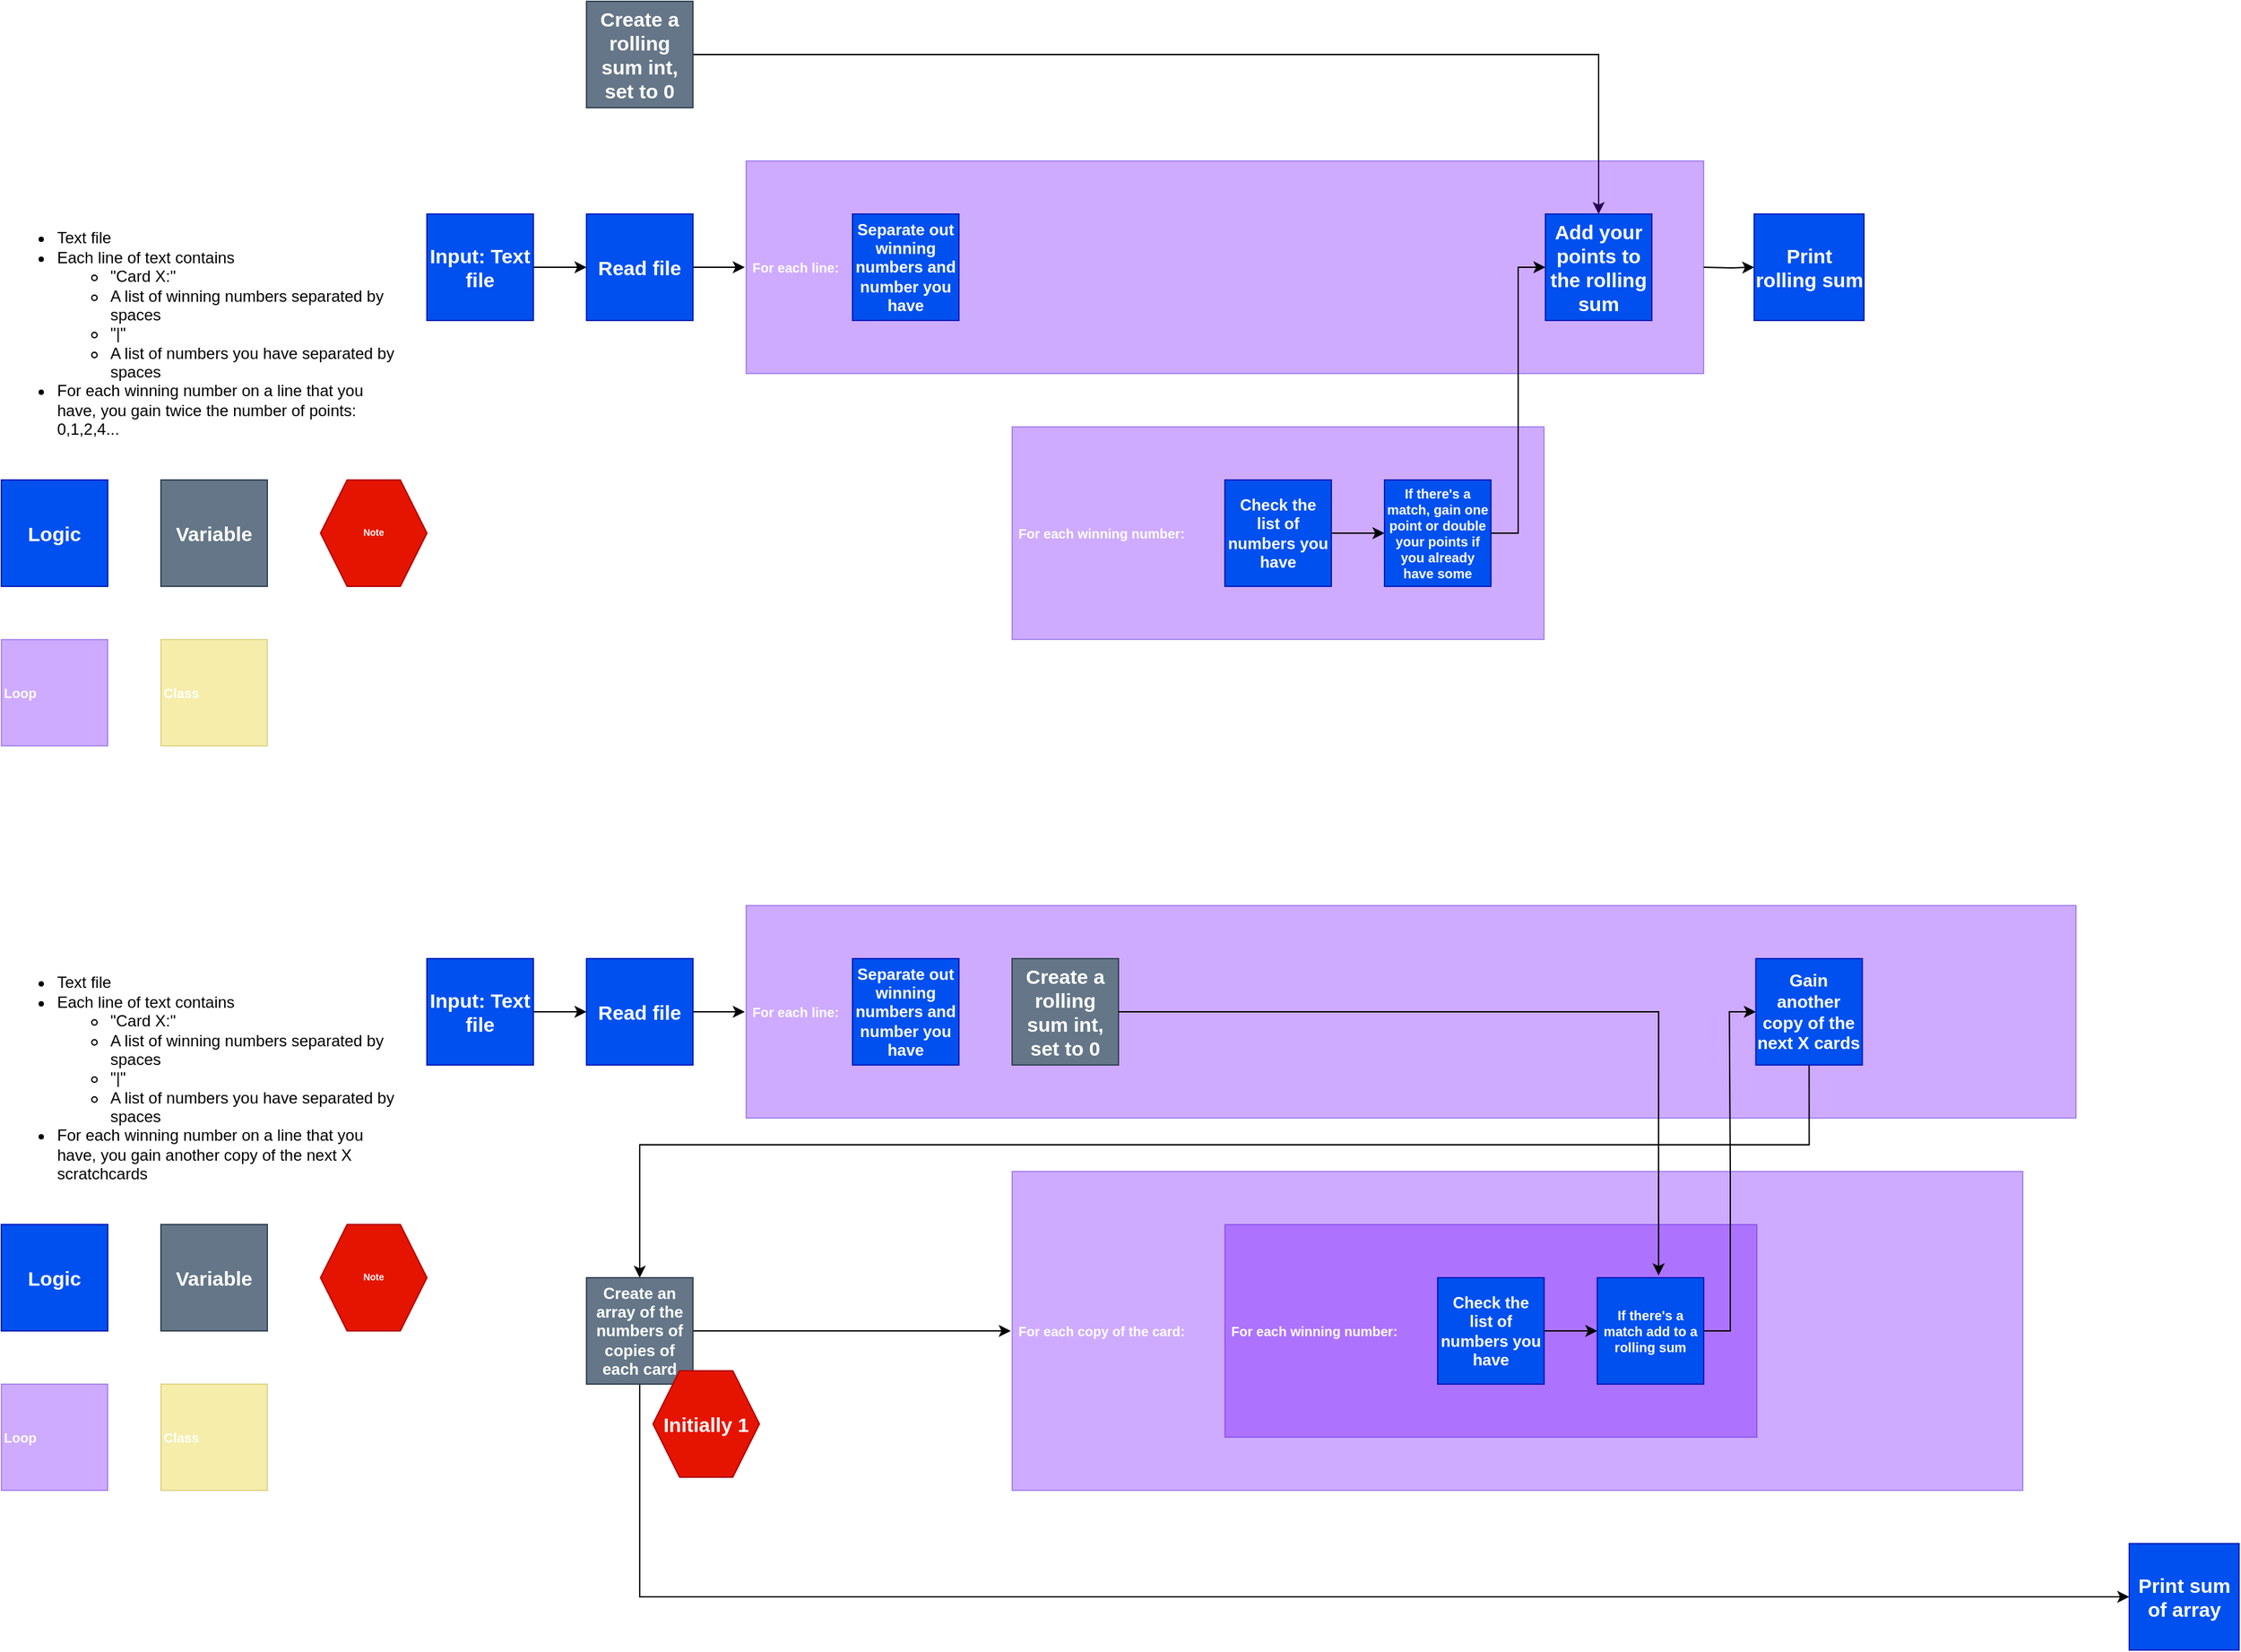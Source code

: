 <mxfile version="22.0.0" type="device">
  <diagram name="Page-1" id="NiJdcn9BkA1Ci90cSp-h">
    <mxGraphModel dx="1247" dy="727" grid="1" gridSize="10" guides="1" tooltips="1" connect="1" arrows="1" fold="1" page="1" pageScale="1" pageWidth="827" pageHeight="1169" math="0" shadow="0">
      <root>
        <mxCell id="0" />
        <mxCell id="1" parent="0" />
        <mxCell id="vqGp3Szi3Ta7pN7c1rhM-27" value="&amp;nbsp;For each copy of the card:" style="rounded=0;whiteSpace=wrap;html=1;fillColor=#6a00ff;fontColor=#ffffff;strokeColor=#3700CC;fontSize=10;fontStyle=1;align=left;opacity=33;perimeterSpacing=1;strokeWidth=1;" vertex="1" parent="1">
          <mxGeometry x="800" y="920" width="760" height="240" as="geometry" />
        </mxCell>
        <mxCell id="vqGp3Szi3Ta7pN7c1rhM-53" value="&amp;nbsp;For each winning number:" style="rounded=0;whiteSpace=wrap;html=1;fillColor=#6a00ff;fontColor=#ffffff;strokeColor=#3700CC;fontSize=10;fontStyle=1;align=left;opacity=33;perimeterSpacing=1;strokeWidth=1;" vertex="1" parent="1">
          <mxGeometry x="960" y="960" width="400" height="160" as="geometry" />
        </mxCell>
        <mxCell id="vqGp3Szi3Ta7pN7c1rhM-19" value="&amp;nbsp;For each winning number:" style="rounded=0;whiteSpace=wrap;html=1;fillColor=#6a00ff;fontColor=#ffffff;strokeColor=#3700CC;fontSize=10;fontStyle=1;align=left;opacity=33;perimeterSpacing=1;strokeWidth=1;" vertex="1" parent="1">
          <mxGeometry x="800" y="360" width="400" height="160" as="geometry" />
        </mxCell>
        <mxCell id="vqGp3Szi3Ta7pN7c1rhM-1" value="&lt;div style=&quot;&quot;&gt;&lt;ul&gt;&lt;li&gt;&lt;span style=&quot;background-color: initial;&quot;&gt;Text file&lt;/span&gt;&lt;/li&gt;&lt;li&gt;Each line of text contains&amp;nbsp;&lt;/li&gt;&lt;ul&gt;&lt;li&gt;&quot;Card X:&quot;&lt;/li&gt;&lt;li&gt;A list of winning numbers separated by spaces&lt;/li&gt;&lt;li&gt;&quot;|&quot;&lt;/li&gt;&lt;li&gt;A list of numbers you have separated by spaces&lt;/li&gt;&lt;/ul&gt;&lt;li&gt;For each winning number on a line that you have, you gain twice the number of points: 0,1,2,4...&lt;/li&gt;&lt;/ul&gt;&lt;/div&gt;" style="text;html=1;strokeColor=none;fillColor=none;align=left;verticalAlign=middle;whiteSpace=wrap;rounded=0;" vertex="1" parent="1">
          <mxGeometry x="40" y="200" width="300" height="180" as="geometry" />
        </mxCell>
        <mxCell id="vqGp3Szi3Ta7pN7c1rhM-6" value="Logic" style="rounded=0;whiteSpace=wrap;html=1;fillColor=#0050ef;fontColor=#ffffff;strokeColor=#001DBC;fontSize=15;fontStyle=1" vertex="1" parent="1">
          <mxGeometry x="40" y="400" width="80" height="80" as="geometry" />
        </mxCell>
        <mxCell id="vqGp3Szi3Ta7pN7c1rhM-7" value="Variable" style="rounded=0;whiteSpace=wrap;html=1;fillColor=#647687;fontColor=#ffffff;strokeColor=#314354;fontSize=15;fontStyle=1" vertex="1" parent="1">
          <mxGeometry x="160" y="400" width="80" height="80" as="geometry" />
        </mxCell>
        <mxCell id="vqGp3Szi3Ta7pN7c1rhM-8" value="Loop" style="rounded=0;whiteSpace=wrap;html=1;fillColor=#6a00ff;fontColor=#ffffff;strokeColor=#3700CC;fontSize=10;fontStyle=1;align=left;opacity=33;perimeterSpacing=1;strokeWidth=1;" vertex="1" parent="1">
          <mxGeometry x="40" y="520" width="80" height="80" as="geometry" />
        </mxCell>
        <mxCell id="vqGp3Szi3Ta7pN7c1rhM-9" value="Note" style="shape=hexagon;perimeter=hexagonPerimeter2;whiteSpace=wrap;html=1;fixedSize=1;fillColor=#e51400;fontColor=#ffffff;strokeColor=#B20000;fontStyle=1;fontSize=7;" vertex="1" parent="1">
          <mxGeometry x="280" y="400" width="80" height="80" as="geometry" />
        </mxCell>
        <mxCell id="vqGp3Szi3Ta7pN7c1rhM-10" value="Class" style="rounded=0;whiteSpace=wrap;html=1;fillColor=#e3c800;fontColor=#FFFFFF;strokeColor=#B09500;fontSize=10;fontStyle=1;align=left;opacity=33;perimeterSpacing=1;strokeWidth=1;" vertex="1" parent="1">
          <mxGeometry x="160" y="520" width="80" height="80" as="geometry" />
        </mxCell>
        <mxCell id="vqGp3Szi3Ta7pN7c1rhM-11" style="edgeStyle=orthogonalEdgeStyle;rounded=0;orthogonalLoop=1;jettySize=auto;html=1;exitX=1;exitY=0.5;exitDx=0;exitDy=0;entryX=0;entryY=0.5;entryDx=0;entryDy=0;" edge="1" parent="1" source="vqGp3Szi3Ta7pN7c1rhM-12" target="vqGp3Szi3Ta7pN7c1rhM-13">
          <mxGeometry relative="1" as="geometry" />
        </mxCell>
        <mxCell id="vqGp3Szi3Ta7pN7c1rhM-12" value="Input: Text file" style="rounded=0;whiteSpace=wrap;html=1;fillColor=#0050ef;fontColor=#ffffff;strokeColor=#001DBC;fontSize=15;fontStyle=1" vertex="1" parent="1">
          <mxGeometry x="360" y="200" width="80" height="80" as="geometry" />
        </mxCell>
        <mxCell id="vqGp3Szi3Ta7pN7c1rhM-16" value="" style="edgeStyle=orthogonalEdgeStyle;rounded=0;orthogonalLoop=1;jettySize=auto;html=1;" edge="1" parent="1" source="vqGp3Szi3Ta7pN7c1rhM-13" target="vqGp3Szi3Ta7pN7c1rhM-15">
          <mxGeometry relative="1" as="geometry" />
        </mxCell>
        <mxCell id="vqGp3Szi3Ta7pN7c1rhM-13" value="Read file" style="rounded=0;whiteSpace=wrap;html=1;fillColor=#0050ef;fontColor=#ffffff;strokeColor=#001DBC;fontSize=15;fontStyle=1" vertex="1" parent="1">
          <mxGeometry x="480" y="200" width="80" height="80" as="geometry" />
        </mxCell>
        <mxCell id="vqGp3Szi3Ta7pN7c1rhM-23" style="edgeStyle=orthogonalEdgeStyle;rounded=0;orthogonalLoop=1;jettySize=auto;html=1;exitX=1;exitY=0.5;exitDx=0;exitDy=0;entryX=0.5;entryY=0;entryDx=0;entryDy=0;" edge="1" parent="1" source="vqGp3Szi3Ta7pN7c1rhM-14" target="vqGp3Szi3Ta7pN7c1rhM-22">
          <mxGeometry relative="1" as="geometry" />
        </mxCell>
        <mxCell id="vqGp3Szi3Ta7pN7c1rhM-14" value="Create a rolling sum int, set to 0" style="rounded=0;whiteSpace=wrap;html=1;fillColor=#647687;fontColor=#ffffff;strokeColor=#314354;fontSize=15;fontStyle=1" vertex="1" parent="1">
          <mxGeometry x="480" y="40" width="80" height="80" as="geometry" />
        </mxCell>
        <mxCell id="vqGp3Szi3Ta7pN7c1rhM-15" value="&amp;nbsp;For each line:" style="rounded=0;whiteSpace=wrap;html=1;fillColor=#6a00ff;fontColor=#ffffff;strokeColor=#3700CC;fontSize=10;fontStyle=1;align=left;opacity=33;perimeterSpacing=1;strokeWidth=1;" vertex="1" parent="1">
          <mxGeometry x="600" y="160" width="720" height="160" as="geometry" />
        </mxCell>
        <mxCell id="vqGp3Szi3Ta7pN7c1rhM-17" value="Separate out winning numbers and number you have" style="rounded=0;whiteSpace=wrap;html=1;fillColor=#0050ef;fontColor=#ffffff;strokeColor=#001DBC;fontSize=12;fontStyle=1" vertex="1" parent="1">
          <mxGeometry x="680" y="200" width="80" height="80" as="geometry" />
        </mxCell>
        <mxCell id="vqGp3Szi3Ta7pN7c1rhM-21" value="" style="edgeStyle=orthogonalEdgeStyle;rounded=0;orthogonalLoop=1;jettySize=auto;html=1;" edge="1" parent="1" source="vqGp3Szi3Ta7pN7c1rhM-18" target="vqGp3Szi3Ta7pN7c1rhM-20">
          <mxGeometry relative="1" as="geometry" />
        </mxCell>
        <mxCell id="vqGp3Szi3Ta7pN7c1rhM-18" value="Check the list of numbers you have" style="rounded=0;whiteSpace=wrap;html=1;fillColor=#0050ef;fontColor=#ffffff;strokeColor=#001DBC;fontSize=12;fontStyle=1" vertex="1" parent="1">
          <mxGeometry x="960" y="400" width="80" height="80" as="geometry" />
        </mxCell>
        <mxCell id="vqGp3Szi3Ta7pN7c1rhM-24" style="edgeStyle=orthogonalEdgeStyle;rounded=0;orthogonalLoop=1;jettySize=auto;html=1;exitX=1;exitY=0.5;exitDx=0;exitDy=0;entryX=0;entryY=0.5;entryDx=0;entryDy=0;" edge="1" parent="1" source="vqGp3Szi3Ta7pN7c1rhM-20" target="vqGp3Szi3Ta7pN7c1rhM-22">
          <mxGeometry relative="1" as="geometry" />
        </mxCell>
        <mxCell id="vqGp3Szi3Ta7pN7c1rhM-20" value="If there&#39;s a match, gain one point or double your points if you already have some" style="rounded=0;whiteSpace=wrap;html=1;fillColor=#0050ef;fontColor=#ffffff;strokeColor=#001DBC;fontSize=10;fontStyle=1" vertex="1" parent="1">
          <mxGeometry x="1080" y="400" width="80" height="80" as="geometry" />
        </mxCell>
        <mxCell id="vqGp3Szi3Ta7pN7c1rhM-22" value="Add your points to the rolling sum" style="rounded=0;whiteSpace=wrap;html=1;fillColor=#0050ef;fontColor=#ffffff;strokeColor=#001DBC;fontSize=15;fontStyle=1" vertex="1" parent="1">
          <mxGeometry x="1201" y="200" width="80" height="80" as="geometry" />
        </mxCell>
        <mxCell id="vqGp3Szi3Ta7pN7c1rhM-25" value="" style="edgeStyle=orthogonalEdgeStyle;rounded=0;orthogonalLoop=1;jettySize=auto;html=1;" edge="1" parent="1" target="vqGp3Szi3Ta7pN7c1rhM-26">
          <mxGeometry relative="1" as="geometry">
            <mxPoint x="1320" y="240" as="sourcePoint" />
          </mxGeometry>
        </mxCell>
        <mxCell id="vqGp3Szi3Ta7pN7c1rhM-26" value="Print rolling sum" style="rounded=0;whiteSpace=wrap;html=1;fillColor=#0050ef;fontColor=#ffffff;strokeColor=#001DBC;fontSize=15;fontStyle=1" vertex="1" parent="1">
          <mxGeometry x="1358" y="200" width="82.5" height="80" as="geometry" />
        </mxCell>
        <mxCell id="vqGp3Szi3Ta7pN7c1rhM-28" value="&lt;div style=&quot;&quot;&gt;&lt;ul&gt;&lt;li&gt;&lt;span style=&quot;background-color: initial;&quot;&gt;Text file&lt;/span&gt;&lt;/li&gt;&lt;li&gt;Each line of text contains&amp;nbsp;&lt;/li&gt;&lt;ul&gt;&lt;li&gt;&quot;Card X:&quot;&lt;/li&gt;&lt;li&gt;A list of winning numbers separated by spaces&lt;/li&gt;&lt;li&gt;&quot;|&quot;&lt;/li&gt;&lt;li&gt;A list of numbers you have separated by spaces&lt;/li&gt;&lt;/ul&gt;&lt;li&gt;For each winning number on a line that you have, you gain another copy of the next X scratchcards&lt;/li&gt;&lt;/ul&gt;&lt;/div&gt;" style="text;html=1;strokeColor=none;fillColor=none;align=left;verticalAlign=middle;whiteSpace=wrap;rounded=0;" vertex="1" parent="1">
          <mxGeometry x="40" y="760" width="300" height="180" as="geometry" />
        </mxCell>
        <mxCell id="vqGp3Szi3Ta7pN7c1rhM-29" value="Logic" style="rounded=0;whiteSpace=wrap;html=1;fillColor=#0050ef;fontColor=#ffffff;strokeColor=#001DBC;fontSize=15;fontStyle=1" vertex="1" parent="1">
          <mxGeometry x="40" y="960" width="80" height="80" as="geometry" />
        </mxCell>
        <mxCell id="vqGp3Szi3Ta7pN7c1rhM-30" value="Variable" style="rounded=0;whiteSpace=wrap;html=1;fillColor=#647687;fontColor=#ffffff;strokeColor=#314354;fontSize=15;fontStyle=1" vertex="1" parent="1">
          <mxGeometry x="160" y="960" width="80" height="80" as="geometry" />
        </mxCell>
        <mxCell id="vqGp3Szi3Ta7pN7c1rhM-31" value="Loop" style="rounded=0;whiteSpace=wrap;html=1;fillColor=#6a00ff;fontColor=#ffffff;strokeColor=#3700CC;fontSize=10;fontStyle=1;align=left;opacity=33;perimeterSpacing=1;strokeWidth=1;" vertex="1" parent="1">
          <mxGeometry x="40" y="1080" width="80" height="80" as="geometry" />
        </mxCell>
        <mxCell id="vqGp3Szi3Ta7pN7c1rhM-32" value="Note" style="shape=hexagon;perimeter=hexagonPerimeter2;whiteSpace=wrap;html=1;fixedSize=1;fillColor=#e51400;fontColor=#ffffff;strokeColor=#B20000;fontStyle=1;fontSize=7;" vertex="1" parent="1">
          <mxGeometry x="280" y="960" width="80" height="80" as="geometry" />
        </mxCell>
        <mxCell id="vqGp3Szi3Ta7pN7c1rhM-33" value="Class" style="rounded=0;whiteSpace=wrap;html=1;fillColor=#e3c800;fontColor=#FFFFFF;strokeColor=#B09500;fontSize=10;fontStyle=1;align=left;opacity=33;perimeterSpacing=1;strokeWidth=1;" vertex="1" parent="1">
          <mxGeometry x="160" y="1080" width="80" height="80" as="geometry" />
        </mxCell>
        <mxCell id="vqGp3Szi3Ta7pN7c1rhM-34" style="edgeStyle=orthogonalEdgeStyle;rounded=0;orthogonalLoop=1;jettySize=auto;html=1;exitX=1;exitY=0.5;exitDx=0;exitDy=0;entryX=0;entryY=0.5;entryDx=0;entryDy=0;" edge="1" parent="1" source="vqGp3Szi3Ta7pN7c1rhM-35" target="vqGp3Szi3Ta7pN7c1rhM-37">
          <mxGeometry relative="1" as="geometry" />
        </mxCell>
        <mxCell id="vqGp3Szi3Ta7pN7c1rhM-35" value="Input: Text file" style="rounded=0;whiteSpace=wrap;html=1;fillColor=#0050ef;fontColor=#ffffff;strokeColor=#001DBC;fontSize=15;fontStyle=1" vertex="1" parent="1">
          <mxGeometry x="360" y="760" width="80" height="80" as="geometry" />
        </mxCell>
        <mxCell id="vqGp3Szi3Ta7pN7c1rhM-36" value="" style="edgeStyle=orthogonalEdgeStyle;rounded=0;orthogonalLoop=1;jettySize=auto;html=1;" edge="1" parent="1" source="vqGp3Szi3Ta7pN7c1rhM-37" target="vqGp3Szi3Ta7pN7c1rhM-40">
          <mxGeometry relative="1" as="geometry" />
        </mxCell>
        <mxCell id="vqGp3Szi3Ta7pN7c1rhM-37" value="Read file" style="rounded=0;whiteSpace=wrap;html=1;fillColor=#0050ef;fontColor=#ffffff;strokeColor=#001DBC;fontSize=15;fontStyle=1" vertex="1" parent="1">
          <mxGeometry x="480" y="760" width="80" height="80" as="geometry" />
        </mxCell>
        <mxCell id="vqGp3Szi3Ta7pN7c1rhM-40" value="&amp;nbsp;For each line:" style="rounded=0;whiteSpace=wrap;html=1;fillColor=#6a00ff;fontColor=#ffffff;strokeColor=#3700CC;fontSize=10;fontStyle=1;align=left;opacity=33;perimeterSpacing=1;strokeWidth=1;" vertex="1" parent="1">
          <mxGeometry x="600" y="720" width="1000" height="160" as="geometry" />
        </mxCell>
        <mxCell id="vqGp3Szi3Ta7pN7c1rhM-41" value="Separate out winning numbers and number you have" style="rounded=0;whiteSpace=wrap;html=1;fillColor=#0050ef;fontColor=#ffffff;strokeColor=#001DBC;fontSize=12;fontStyle=1" vertex="1" parent="1">
          <mxGeometry x="680" y="760" width="80" height="80" as="geometry" />
        </mxCell>
        <mxCell id="vqGp3Szi3Ta7pN7c1rhM-42" value="" style="edgeStyle=orthogonalEdgeStyle;rounded=0;orthogonalLoop=1;jettySize=auto;html=1;" edge="1" parent="1" source="vqGp3Szi3Ta7pN7c1rhM-43" target="vqGp3Szi3Ta7pN7c1rhM-45">
          <mxGeometry relative="1" as="geometry" />
        </mxCell>
        <mxCell id="vqGp3Szi3Ta7pN7c1rhM-43" value="Check the list of numbers you have" style="rounded=0;whiteSpace=wrap;html=1;fillColor=#0050ef;fontColor=#ffffff;strokeColor=#001DBC;fontSize=12;fontStyle=1" vertex="1" parent="1">
          <mxGeometry x="1120" y="1000" width="80" height="80" as="geometry" />
        </mxCell>
        <mxCell id="vqGp3Szi3Ta7pN7c1rhM-52" style="edgeStyle=orthogonalEdgeStyle;rounded=0;orthogonalLoop=1;jettySize=auto;html=1;exitX=1;exitY=0.5;exitDx=0;exitDy=0;entryX=0;entryY=0.5;entryDx=0;entryDy=0;" edge="1" parent="1" source="vqGp3Szi3Ta7pN7c1rhM-45" target="vqGp3Szi3Ta7pN7c1rhM-49">
          <mxGeometry relative="1" as="geometry" />
        </mxCell>
        <mxCell id="vqGp3Szi3Ta7pN7c1rhM-45" value="If there&#39;s a match add to a rolling sum" style="rounded=0;whiteSpace=wrap;html=1;fillColor=#0050ef;fontColor=#ffffff;strokeColor=#001DBC;fontSize=10;fontStyle=1" vertex="1" parent="1">
          <mxGeometry x="1240" y="1000" width="80" height="80" as="geometry" />
        </mxCell>
        <mxCell id="vqGp3Szi3Ta7pN7c1rhM-48" value="Print sum of array" style="rounded=0;whiteSpace=wrap;html=1;fillColor=#0050ef;fontColor=#ffffff;strokeColor=#001DBC;fontSize=15;fontStyle=1" vertex="1" parent="1">
          <mxGeometry x="1640" y="1200" width="82.5" height="80" as="geometry" />
        </mxCell>
        <mxCell id="vqGp3Szi3Ta7pN7c1rhM-55" style="edgeStyle=orthogonalEdgeStyle;rounded=0;orthogonalLoop=1;jettySize=auto;html=1;exitX=0.5;exitY=1;exitDx=0;exitDy=0;entryX=0.5;entryY=0;entryDx=0;entryDy=0;" edge="1" parent="1" source="vqGp3Szi3Ta7pN7c1rhM-49" target="vqGp3Szi3Ta7pN7c1rhM-57">
          <mxGeometry relative="1" as="geometry">
            <Array as="points">
              <mxPoint x="1399" y="900" />
              <mxPoint x="520" y="900" />
            </Array>
          </mxGeometry>
        </mxCell>
        <mxCell id="vqGp3Szi3Ta7pN7c1rhM-49" value="Gain another copy of the next X cards" style="rounded=0;whiteSpace=wrap;html=1;fillColor=#0050ef;fontColor=#ffffff;strokeColor=#001DBC;fontSize=13;fontStyle=1" vertex="1" parent="1">
          <mxGeometry x="1359.25" y="760" width="80" height="80" as="geometry" />
        </mxCell>
        <mxCell id="vqGp3Szi3Ta7pN7c1rhM-50" value="Create a rolling sum int, set to 0" style="rounded=0;whiteSpace=wrap;html=1;fillColor=#647687;fontColor=#ffffff;strokeColor=#314354;fontSize=15;fontStyle=1" vertex="1" parent="1">
          <mxGeometry x="800" y="760" width="80" height="80" as="geometry" />
        </mxCell>
        <mxCell id="vqGp3Szi3Ta7pN7c1rhM-51" style="edgeStyle=orthogonalEdgeStyle;rounded=0;orthogonalLoop=1;jettySize=auto;html=1;exitX=1;exitY=0.5;exitDx=0;exitDy=0;entryX=0.576;entryY=-0.022;entryDx=0;entryDy=0;entryPerimeter=0;" edge="1" parent="1" source="vqGp3Szi3Ta7pN7c1rhM-50" target="vqGp3Szi3Ta7pN7c1rhM-45">
          <mxGeometry relative="1" as="geometry" />
        </mxCell>
        <mxCell id="vqGp3Szi3Ta7pN7c1rhM-59" style="edgeStyle=orthogonalEdgeStyle;rounded=0;orthogonalLoop=1;jettySize=auto;html=1;exitX=1;exitY=0.5;exitDx=0;exitDy=0;entryX=0;entryY=0.5;entryDx=0;entryDy=0;" edge="1" parent="1" source="vqGp3Szi3Ta7pN7c1rhM-57" target="vqGp3Szi3Ta7pN7c1rhM-27">
          <mxGeometry relative="1" as="geometry" />
        </mxCell>
        <mxCell id="vqGp3Szi3Ta7pN7c1rhM-60" style="edgeStyle=orthogonalEdgeStyle;rounded=0;orthogonalLoop=1;jettySize=auto;html=1;exitX=0.5;exitY=1;exitDx=0;exitDy=0;entryX=0;entryY=0.5;entryDx=0;entryDy=0;" edge="1" parent="1" source="vqGp3Szi3Ta7pN7c1rhM-57" target="vqGp3Szi3Ta7pN7c1rhM-48">
          <mxGeometry relative="1" as="geometry" />
        </mxCell>
        <mxCell id="vqGp3Szi3Ta7pN7c1rhM-57" value="Create an array of the numbers of copies of each card" style="rounded=0;whiteSpace=wrap;html=1;fillColor=#647687;fontColor=#ffffff;strokeColor=#314354;fontSize=12;fontStyle=1" vertex="1" parent="1">
          <mxGeometry x="480" y="1000" width="80" height="80" as="geometry" />
        </mxCell>
        <mxCell id="vqGp3Szi3Ta7pN7c1rhM-58" value="Initially 1" style="shape=hexagon;perimeter=hexagonPerimeter2;whiteSpace=wrap;html=1;fixedSize=1;fillColor=#e51400;fontColor=#ffffff;strokeColor=#B20000;fontStyle=1;fontSize=15;" vertex="1" parent="1">
          <mxGeometry x="530" y="1070" width="80" height="80" as="geometry" />
        </mxCell>
      </root>
    </mxGraphModel>
  </diagram>
</mxfile>
